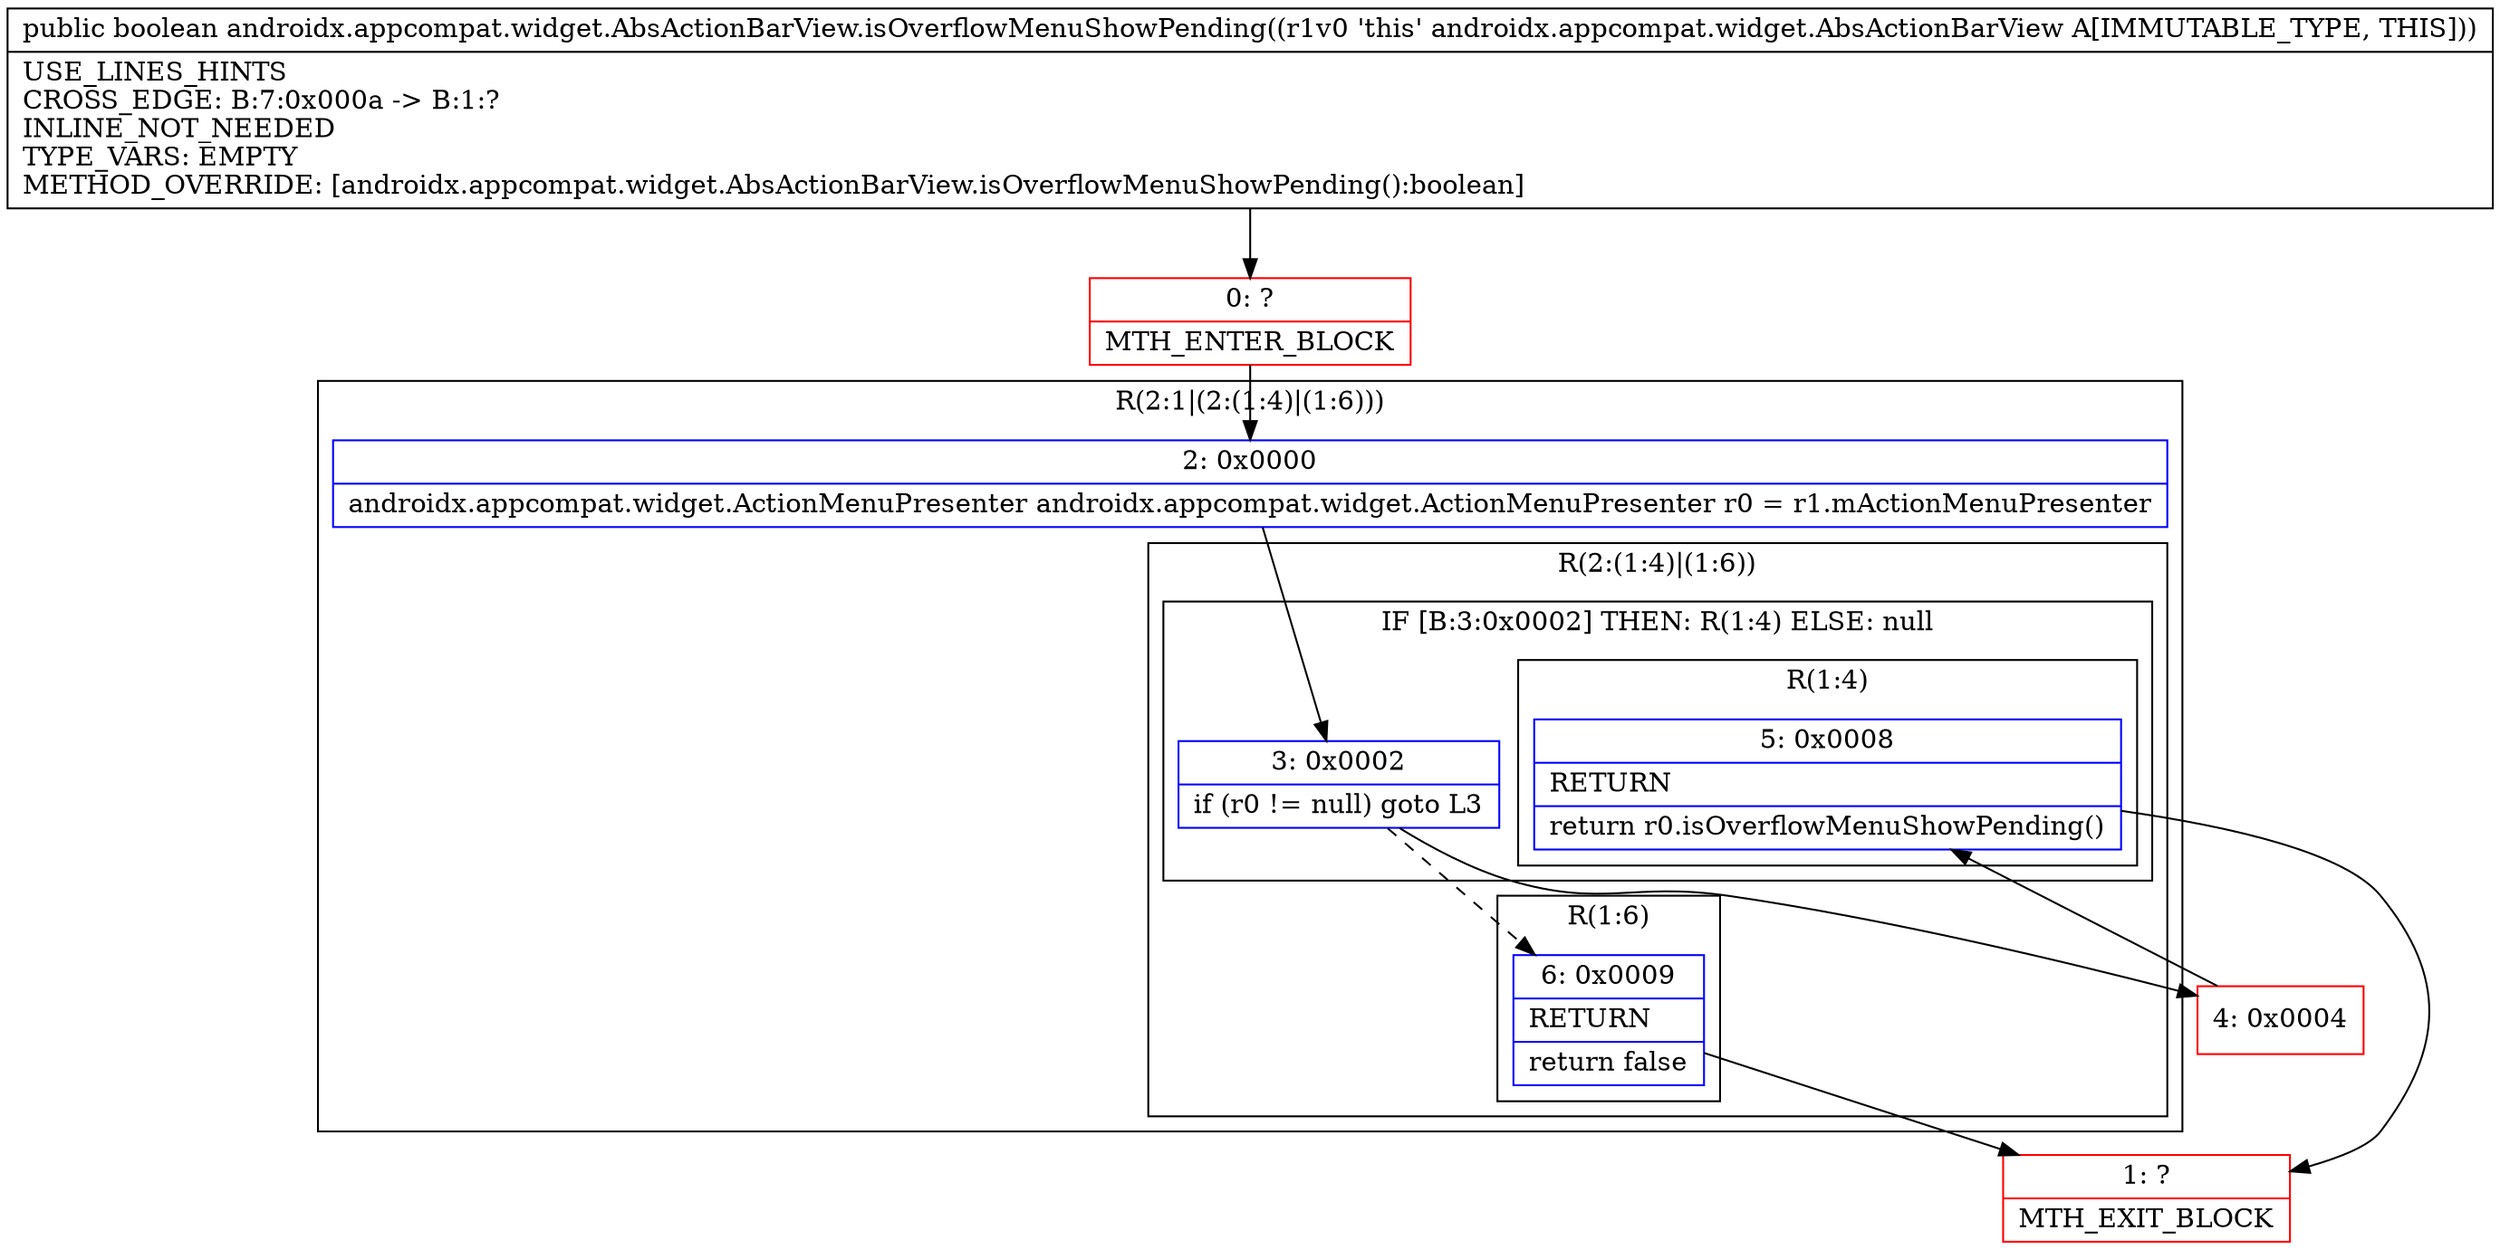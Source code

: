 digraph "CFG forandroidx.appcompat.widget.AbsActionBarView.isOverflowMenuShowPending()Z" {
subgraph cluster_Region_344850547 {
label = "R(2:1|(2:(1:4)|(1:6)))";
node [shape=record,color=blue];
Node_2 [shape=record,label="{2\:\ 0x0000|androidx.appcompat.widget.ActionMenuPresenter androidx.appcompat.widget.ActionMenuPresenter r0 = r1.mActionMenuPresenter\l}"];
subgraph cluster_Region_1119337672 {
label = "R(2:(1:4)|(1:6))";
node [shape=record,color=blue];
subgraph cluster_IfRegion_1654168098 {
label = "IF [B:3:0x0002] THEN: R(1:4) ELSE: null";
node [shape=record,color=blue];
Node_3 [shape=record,label="{3\:\ 0x0002|if (r0 != null) goto L3\l}"];
subgraph cluster_Region_917452929 {
label = "R(1:4)";
node [shape=record,color=blue];
Node_5 [shape=record,label="{5\:\ 0x0008|RETURN\l|return r0.isOverflowMenuShowPending()\l}"];
}
}
subgraph cluster_Region_951927993 {
label = "R(1:6)";
node [shape=record,color=blue];
Node_6 [shape=record,label="{6\:\ 0x0009|RETURN\l|return false\l}"];
}
}
}
Node_0 [shape=record,color=red,label="{0\:\ ?|MTH_ENTER_BLOCK\l}"];
Node_4 [shape=record,color=red,label="{4\:\ 0x0004}"];
Node_1 [shape=record,color=red,label="{1\:\ ?|MTH_EXIT_BLOCK\l}"];
MethodNode[shape=record,label="{public boolean androidx.appcompat.widget.AbsActionBarView.isOverflowMenuShowPending((r1v0 'this' androidx.appcompat.widget.AbsActionBarView A[IMMUTABLE_TYPE, THIS]))  | USE_LINES_HINTS\lCROSS_EDGE: B:7:0x000a \-\> B:1:?\lINLINE_NOT_NEEDED\lTYPE_VARS: EMPTY\lMETHOD_OVERRIDE: [androidx.appcompat.widget.AbsActionBarView.isOverflowMenuShowPending():boolean]\l}"];
MethodNode -> Node_0;Node_2 -> Node_3;
Node_3 -> Node_4;
Node_3 -> Node_6[style=dashed];
Node_5 -> Node_1;
Node_6 -> Node_1;
Node_0 -> Node_2;
Node_4 -> Node_5;
}


